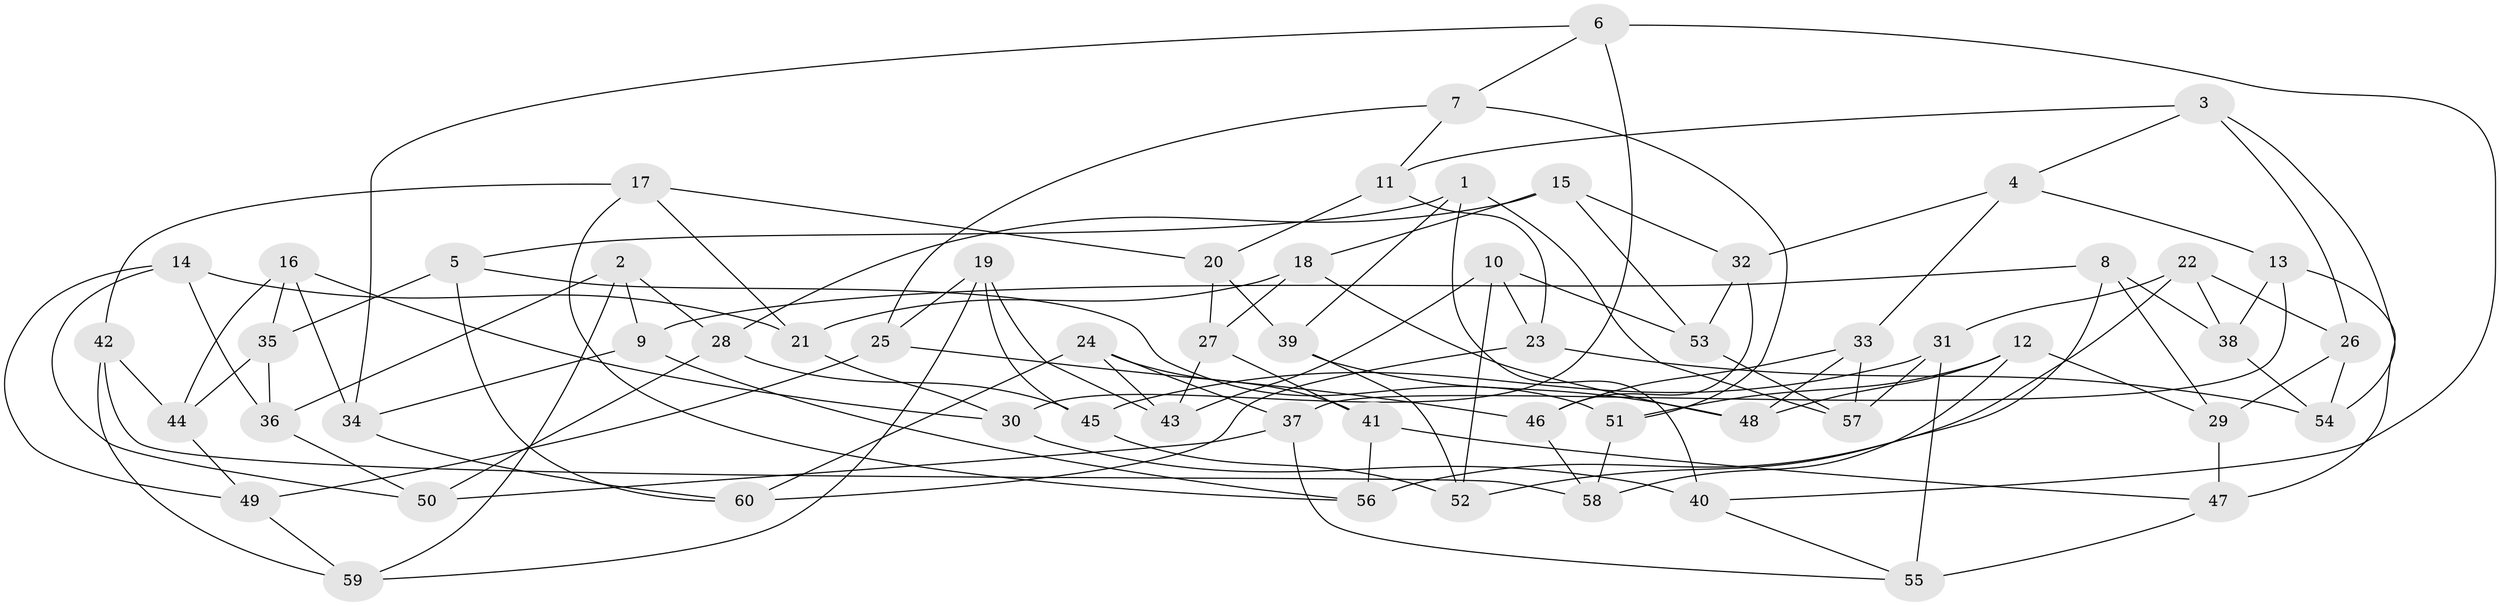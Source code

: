 // Generated by graph-tools (version 1.1) at 2025/59/03/09/25 04:59:33]
// undirected, 60 vertices, 120 edges
graph export_dot {
graph [start="1"]
  node [color=gray90,style=filled];
  1;
  2;
  3;
  4;
  5;
  6;
  7;
  8;
  9;
  10;
  11;
  12;
  13;
  14;
  15;
  16;
  17;
  18;
  19;
  20;
  21;
  22;
  23;
  24;
  25;
  26;
  27;
  28;
  29;
  30;
  31;
  32;
  33;
  34;
  35;
  36;
  37;
  38;
  39;
  40;
  41;
  42;
  43;
  44;
  45;
  46;
  47;
  48;
  49;
  50;
  51;
  52;
  53;
  54;
  55;
  56;
  57;
  58;
  59;
  60;
  1 -- 57;
  1 -- 5;
  1 -- 39;
  1 -- 40;
  2 -- 9;
  2 -- 28;
  2 -- 36;
  2 -- 59;
  3 -- 4;
  3 -- 11;
  3 -- 26;
  3 -- 54;
  4 -- 13;
  4 -- 32;
  4 -- 33;
  5 -- 60;
  5 -- 35;
  5 -- 51;
  6 -- 34;
  6 -- 30;
  6 -- 7;
  6 -- 40;
  7 -- 11;
  7 -- 51;
  7 -- 25;
  8 -- 38;
  8 -- 52;
  8 -- 29;
  8 -- 9;
  9 -- 56;
  9 -- 34;
  10 -- 53;
  10 -- 23;
  10 -- 43;
  10 -- 52;
  11 -- 20;
  11 -- 23;
  12 -- 58;
  12 -- 48;
  12 -- 29;
  12 -- 51;
  13 -- 37;
  13 -- 47;
  13 -- 38;
  14 -- 21;
  14 -- 49;
  14 -- 36;
  14 -- 50;
  15 -- 28;
  15 -- 18;
  15 -- 32;
  15 -- 53;
  16 -- 34;
  16 -- 35;
  16 -- 30;
  16 -- 44;
  17 -- 42;
  17 -- 56;
  17 -- 20;
  17 -- 21;
  18 -- 27;
  18 -- 21;
  18 -- 48;
  19 -- 43;
  19 -- 59;
  19 -- 25;
  19 -- 45;
  20 -- 27;
  20 -- 39;
  21 -- 30;
  22 -- 26;
  22 -- 31;
  22 -- 38;
  22 -- 56;
  23 -- 60;
  23 -- 54;
  24 -- 60;
  24 -- 37;
  24 -- 43;
  24 -- 41;
  25 -- 46;
  25 -- 49;
  26 -- 29;
  26 -- 54;
  27 -- 41;
  27 -- 43;
  28 -- 45;
  28 -- 50;
  29 -- 47;
  30 -- 40;
  31 -- 57;
  31 -- 45;
  31 -- 55;
  32 -- 46;
  32 -- 53;
  33 -- 48;
  33 -- 46;
  33 -- 57;
  34 -- 60;
  35 -- 36;
  35 -- 44;
  36 -- 50;
  37 -- 55;
  37 -- 50;
  38 -- 54;
  39 -- 48;
  39 -- 52;
  40 -- 55;
  41 -- 56;
  41 -- 47;
  42 -- 59;
  42 -- 58;
  42 -- 44;
  44 -- 49;
  45 -- 52;
  46 -- 58;
  47 -- 55;
  49 -- 59;
  51 -- 58;
  53 -- 57;
}
